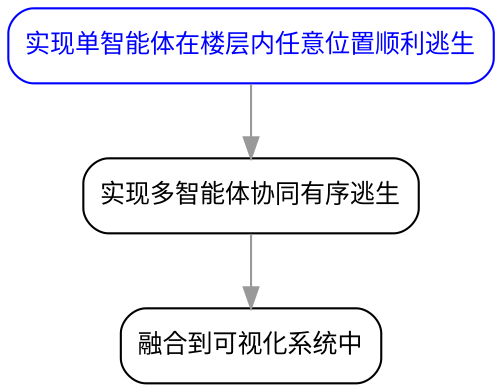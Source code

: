 // 添加到源码第一行的注释
digraph Graphtest {
	graph [rankdir=TB]
	node [color=black fontcolor=black fontname=FangSong fontsize=12 shape=rhombus style=rounded]
	edge [color="#999999" fontcolor="#888888" fontname=FangSong fontsize=10]
	A [label="实现单智能体在楼层内任意位置顺利逃生" color=blue fontcolor=blue]
	B [label="实现多智能体协同有序逃生"]
	C [label="融合到可视化系统中"]
	A -> B
	B -> C
}
